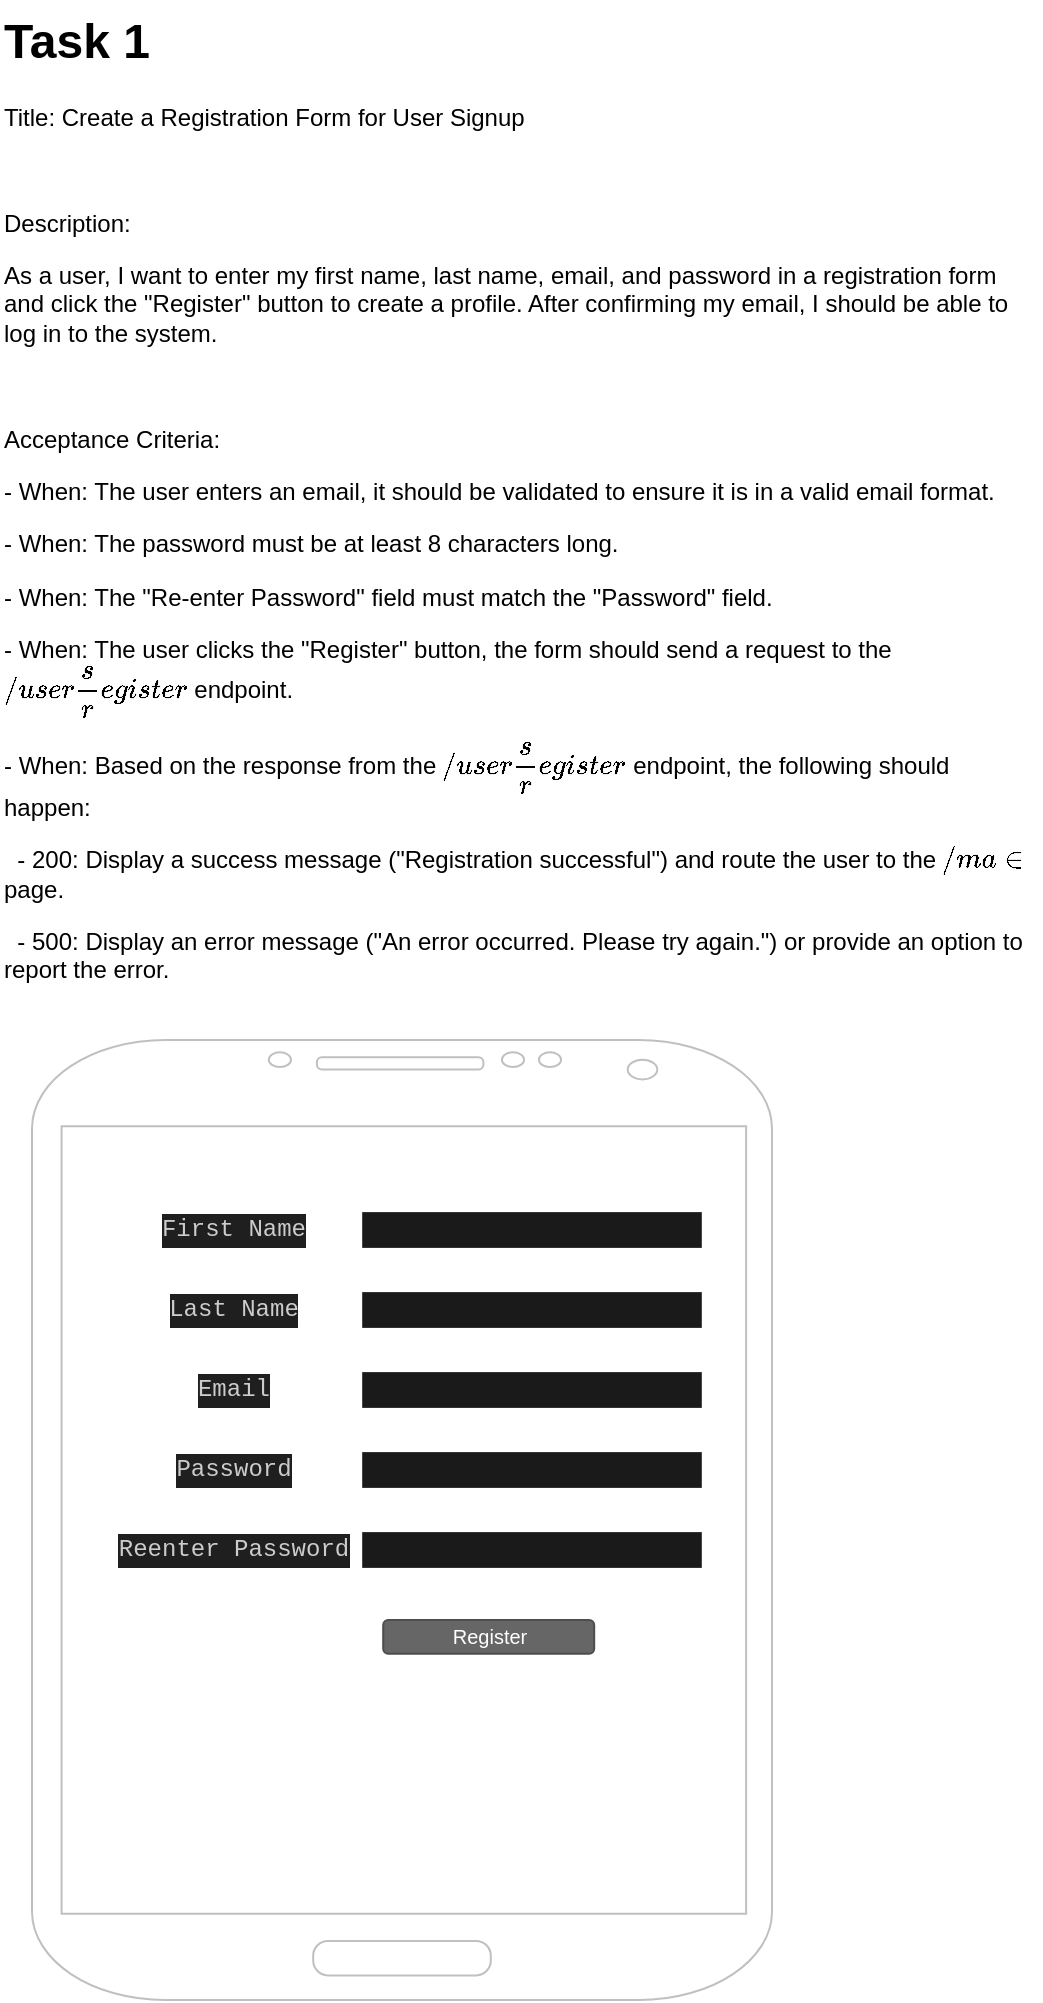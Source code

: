 <mxfile>
    <diagram id="SBAiu6qXOIykSa23cnsI" name="Task-1">
        <mxGraphModel dx="1105" dy="744" grid="1" gridSize="10" guides="1" tooltips="1" connect="1" arrows="1" fold="1" page="1" pageScale="1" pageWidth="827" pageHeight="1169" math="0" shadow="0">
            <root>
                <mxCell id="0"/>
                <mxCell id="1" parent="0"/>
                <mxCell id="3" value="&lt;div style=&quot;color: rgb(204, 204, 204); background-color: rgb(31, 31, 31); font-family: Menlo, Monaco, &amp;quot;Courier New&amp;quot;, monospace; line-height: 17px; white-space: pre;&quot;&gt;&lt;span style=&quot;color: #cccccc;&quot;&gt;First Name&lt;/span&gt;&lt;/div&gt;" style="text;html=1;align=center;verticalAlign=middle;whiteSpace=wrap;rounded=0;" parent="1" vertex="1">
                    <mxGeometry x="55.6" y="600" width="130" height="30" as="geometry"/>
                </mxCell>
                <mxCell id="5" value="&lt;div style=&quot;color: rgb(204, 204, 204); background-color: rgb(31, 31, 31); font-family: Menlo, Monaco, &amp;quot;Courier New&amp;quot;, monospace; line-height: 17px; white-space: pre;&quot;&gt;&lt;div style=&quot;color: rgb(204, 204, 204); background-color: rgb(31, 31, 31); line-height: 17px;&quot;&gt;&lt;span style=&quot;color: #cccccc;&quot;&gt;Last Name&lt;/span&gt;&lt;/div&gt;&lt;/div&gt;" style="text;html=1;align=center;verticalAlign=middle;whiteSpace=wrap;rounded=0;" parent="1" vertex="1">
                    <mxGeometry x="55.6" y="640" width="130" height="30" as="geometry"/>
                </mxCell>
                <mxCell id="7" value="&lt;div style=&quot;color: rgb(204, 204, 204); background-color: rgb(31, 31, 31); font-family: Menlo, Monaco, &amp;quot;Courier New&amp;quot;, monospace; line-height: 17px; white-space: pre;&quot;&gt;&lt;div style=&quot;color: rgb(204, 204, 204); background-color: rgb(31, 31, 31); line-height: 17px;&quot;&gt;&lt;span style=&quot;color: #cccccc;&quot;&gt;Email&lt;/span&gt;&lt;/div&gt;&lt;/div&gt;" style="text;html=1;align=center;verticalAlign=middle;whiteSpace=wrap;rounded=0;" parent="1" vertex="1">
                    <mxGeometry x="55.6" y="680" width="130" height="30" as="geometry"/>
                </mxCell>
                <mxCell id="9" value="&lt;div style=&quot;color: rgb(204, 204, 204); background-color: rgb(31, 31, 31); font-family: Menlo, Monaco, &amp;quot;Courier New&amp;quot;, monospace; line-height: 17px; white-space: pre;&quot;&gt;&lt;div style=&quot;color: rgb(204, 204, 204); background-color: rgb(31, 31, 31); line-height: 17px;&quot;&gt;&lt;span style=&quot;color: #cccccc;&quot;&gt;Password&lt;/span&gt;&lt;/div&gt;&lt;/div&gt;" style="text;html=1;align=center;verticalAlign=middle;whiteSpace=wrap;rounded=0;" parent="1" vertex="1">
                    <mxGeometry x="55.6" y="720" width="130" height="30" as="geometry"/>
                </mxCell>
                <mxCell id="11" value="&lt;div style=&quot;color: rgb(204, 204, 204); background-color: rgb(31, 31, 31); font-family: Menlo, Monaco, &amp;quot;Courier New&amp;quot;, monospace; line-height: 17px; white-space: pre;&quot;&gt;&lt;div style=&quot;color: rgb(204, 204, 204); background-color: rgb(31, 31, 31); line-height: 17px;&quot;&gt;&lt;span style=&quot;color: #cccccc;&quot;&gt;Reenter Password&lt;/span&gt;&lt;/div&gt;&lt;/div&gt;" style="text;html=1;align=center;verticalAlign=middle;whiteSpace=wrap;rounded=0;" parent="1" vertex="1">
                    <mxGeometry x="55.6" y="760" width="130" height="30" as="geometry"/>
                </mxCell>
                <mxCell id="21" value="Register" style="rounded=1;html=1;shadow=0;dashed=0;whiteSpace=wrap;fontSize=10;fillColor=#666666;align=center;strokeColor=#4D4D4D;fontColor=#ffffff;" parent="1" vertex="1">
                    <mxGeometry x="195.6" y="810" width="105.5" height="16.88" as="geometry"/>
                </mxCell>
                <mxCell id="27" value="" style="whiteSpace=wrap;html=1;shadow=0;dashed=0;fontSize=10;align=left;fillColor=#1A1A1A;strokeColor=#1A1A1A;fontColor=#FFFFFF;" parent="1" vertex="1">
                    <mxGeometry x="185.6" y="606.56" width="168.8" height="16.88" as="geometry"/>
                </mxCell>
                <mxCell id="29" value="" style="whiteSpace=wrap;html=1;shadow=0;dashed=0;fontSize=10;align=left;fillColor=#1A1A1A;strokeColor=#1A1A1A;fontColor=#FFFFFF;" parent="1" vertex="1">
                    <mxGeometry x="185.6" y="686.56" width="168.8" height="16.88" as="geometry"/>
                </mxCell>
                <mxCell id="30" value="" style="whiteSpace=wrap;html=1;shadow=0;dashed=0;fontSize=10;align=left;fillColor=#1A1A1A;strokeColor=#1A1A1A;fontColor=#FFFFFF;" parent="1" vertex="1">
                    <mxGeometry x="185.6" y="646.56" width="168.8" height="16.88" as="geometry"/>
                </mxCell>
                <mxCell id="31" value="" style="whiteSpace=wrap;html=1;shadow=0;dashed=0;fontSize=10;align=left;fillColor=#1A1A1A;strokeColor=#1A1A1A;fontColor=#FFFFFF;" parent="1" vertex="1">
                    <mxGeometry x="185.6" y="726.56" width="168.8" height="16.88" as="geometry"/>
                </mxCell>
                <mxCell id="32" value="" style="whiteSpace=wrap;html=1;shadow=0;dashed=0;fontSize=10;align=left;fillColor=#1A1A1A;strokeColor=#1A1A1A;fontColor=#FFFFFF;" parent="1" vertex="1">
                    <mxGeometry x="185.6" y="766.56" width="168.8" height="16.88" as="geometry"/>
                </mxCell>
                <mxCell id="33" value="&lt;h1 style=&quot;margin-top: 0px;&quot;&gt;Task 1&lt;/h1&gt;&lt;p&gt;&lt;span style=&quot;background-color: transparent;&quot;&gt;Title: Create a Registration Form for User Signup&amp;nbsp;&amp;nbsp;&lt;/span&gt;&lt;/p&gt;&lt;p&gt;&lt;br&gt;&lt;/p&gt;&lt;p&gt;Description:&amp;nbsp;&amp;nbsp;&lt;/p&gt;&lt;p&gt;As a user, I want to enter my first name, last name, email, and password in a registration form and click the &quot;Register&quot; button to create a profile. After confirming my email, I should be able to log in to the system.&lt;/p&gt;&lt;p&gt;&lt;br&gt;&lt;/p&gt;&lt;p&gt;Acceptance Criteria:&amp;nbsp;&amp;nbsp;&lt;/p&gt;&lt;p&gt;- When: The user enters an email, it should be validated to ensure it is in a valid email format.&amp;nbsp;&amp;nbsp;&lt;/p&gt;&lt;p&gt;- When: The password must be at least 8 characters long.&amp;nbsp;&amp;nbsp;&lt;/p&gt;&lt;p&gt;- When: The &quot;Re-enter Password&quot; field must match the &quot;Password&quot; field.&amp;nbsp;&amp;nbsp;&lt;/p&gt;&lt;p&gt;- When: The user clicks the &quot;Register&quot; button, the form should send a request to the `/users/register` endpoint.&amp;nbsp;&amp;nbsp;&lt;/p&gt;&lt;p&gt;- When: Based on the response from the `/users/register` endpoint, the following should happen:&amp;nbsp;&amp;nbsp;&lt;/p&gt;&lt;p&gt;&amp;nbsp; - 200: Display a success message (&quot;Registration successful&quot;) and route the user to the `/main` page.&amp;nbsp;&amp;nbsp;&lt;/p&gt;&lt;p&gt;&amp;nbsp; - 500: Display an error message (&quot;An error occurred. Please try again.&quot;) or provide an option to report the error.&amp;nbsp;&amp;nbsp;&lt;/p&gt;&lt;p&gt;&lt;br&gt;&lt;/p&gt;&lt;p&gt;&lt;span style=&quot;white-space: pre;&quot;&gt;&#x9;&lt;/span&gt;&lt;br&gt;&lt;/p&gt;" style="text;html=1;whiteSpace=wrap;overflow=hidden;rounded=0;" vertex="1" parent="1">
                    <mxGeometry x="4.4" width="520" height="520" as="geometry"/>
                </mxCell>
                <mxCell id="35" value="" style="verticalLabelPosition=bottom;verticalAlign=top;html=1;shadow=0;dashed=0;strokeWidth=1;shape=mxgraph.android.phone2;strokeColor=#c0c0c0;" vertex="1" parent="1">
                    <mxGeometry x="20" y="520" width="370" height="480" as="geometry"/>
                </mxCell>
            </root>
        </mxGraphModel>
    </diagram>
</mxfile>